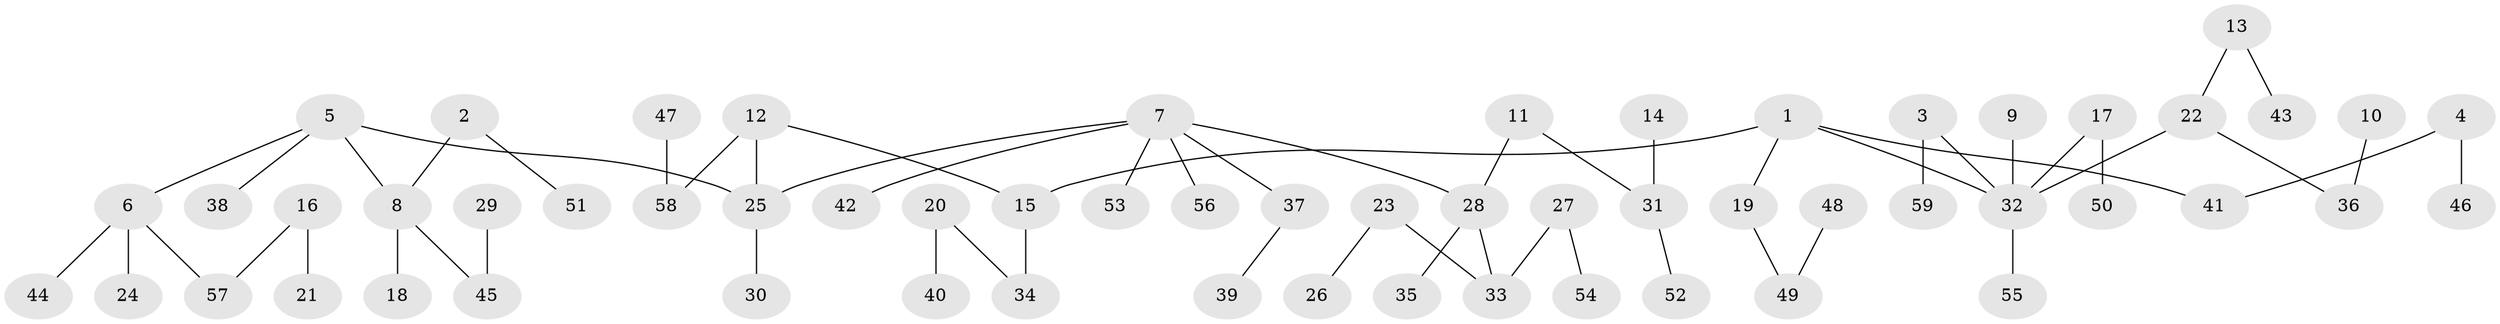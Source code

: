 // original degree distribution, {6: 0.0136986301369863, 5: 0.04794520547945205, 2: 0.3287671232876712, 4: 0.0821917808219178, 7: 0.00684931506849315, 3: 0.0547945205479452, 1: 0.4657534246575342}
// Generated by graph-tools (version 1.1) at 2025/37/03/04/25 23:37:29]
// undirected, 59 vertices, 58 edges
graph export_dot {
  node [color=gray90,style=filled];
  1;
  2;
  3;
  4;
  5;
  6;
  7;
  8;
  9;
  10;
  11;
  12;
  13;
  14;
  15;
  16;
  17;
  18;
  19;
  20;
  21;
  22;
  23;
  24;
  25;
  26;
  27;
  28;
  29;
  30;
  31;
  32;
  33;
  34;
  35;
  36;
  37;
  38;
  39;
  40;
  41;
  42;
  43;
  44;
  45;
  46;
  47;
  48;
  49;
  50;
  51;
  52;
  53;
  54;
  55;
  56;
  57;
  58;
  59;
  1 -- 15 [weight=1.0];
  1 -- 19 [weight=1.0];
  1 -- 32 [weight=1.0];
  1 -- 41 [weight=1.0];
  2 -- 8 [weight=1.0];
  2 -- 51 [weight=1.0];
  3 -- 32 [weight=1.0];
  3 -- 59 [weight=1.0];
  4 -- 41 [weight=1.0];
  4 -- 46 [weight=1.0];
  5 -- 6 [weight=1.0];
  5 -- 8 [weight=1.0];
  5 -- 25 [weight=1.0];
  5 -- 38 [weight=1.0];
  6 -- 24 [weight=1.0];
  6 -- 44 [weight=1.0];
  6 -- 57 [weight=1.0];
  7 -- 25 [weight=1.0];
  7 -- 28 [weight=1.0];
  7 -- 37 [weight=1.0];
  7 -- 42 [weight=1.0];
  7 -- 53 [weight=1.0];
  7 -- 56 [weight=1.0];
  8 -- 18 [weight=1.0];
  8 -- 45 [weight=1.0];
  9 -- 32 [weight=1.0];
  10 -- 36 [weight=1.0];
  11 -- 28 [weight=1.0];
  11 -- 31 [weight=1.0];
  12 -- 15 [weight=1.0];
  12 -- 25 [weight=1.0];
  12 -- 58 [weight=1.0];
  13 -- 22 [weight=1.0];
  13 -- 43 [weight=1.0];
  14 -- 31 [weight=1.0];
  15 -- 34 [weight=1.0];
  16 -- 21 [weight=1.0];
  16 -- 57 [weight=1.0];
  17 -- 32 [weight=1.0];
  17 -- 50 [weight=1.0];
  19 -- 49 [weight=1.0];
  20 -- 34 [weight=1.0];
  20 -- 40 [weight=1.0];
  22 -- 32 [weight=1.0];
  22 -- 36 [weight=1.0];
  23 -- 26 [weight=1.0];
  23 -- 33 [weight=1.0];
  25 -- 30 [weight=1.0];
  27 -- 33 [weight=1.0];
  27 -- 54 [weight=1.0];
  28 -- 33 [weight=1.0];
  28 -- 35 [weight=1.0];
  29 -- 45 [weight=1.0];
  31 -- 52 [weight=1.0];
  32 -- 55 [weight=1.0];
  37 -- 39 [weight=1.0];
  47 -- 58 [weight=1.0];
  48 -- 49 [weight=1.0];
}
